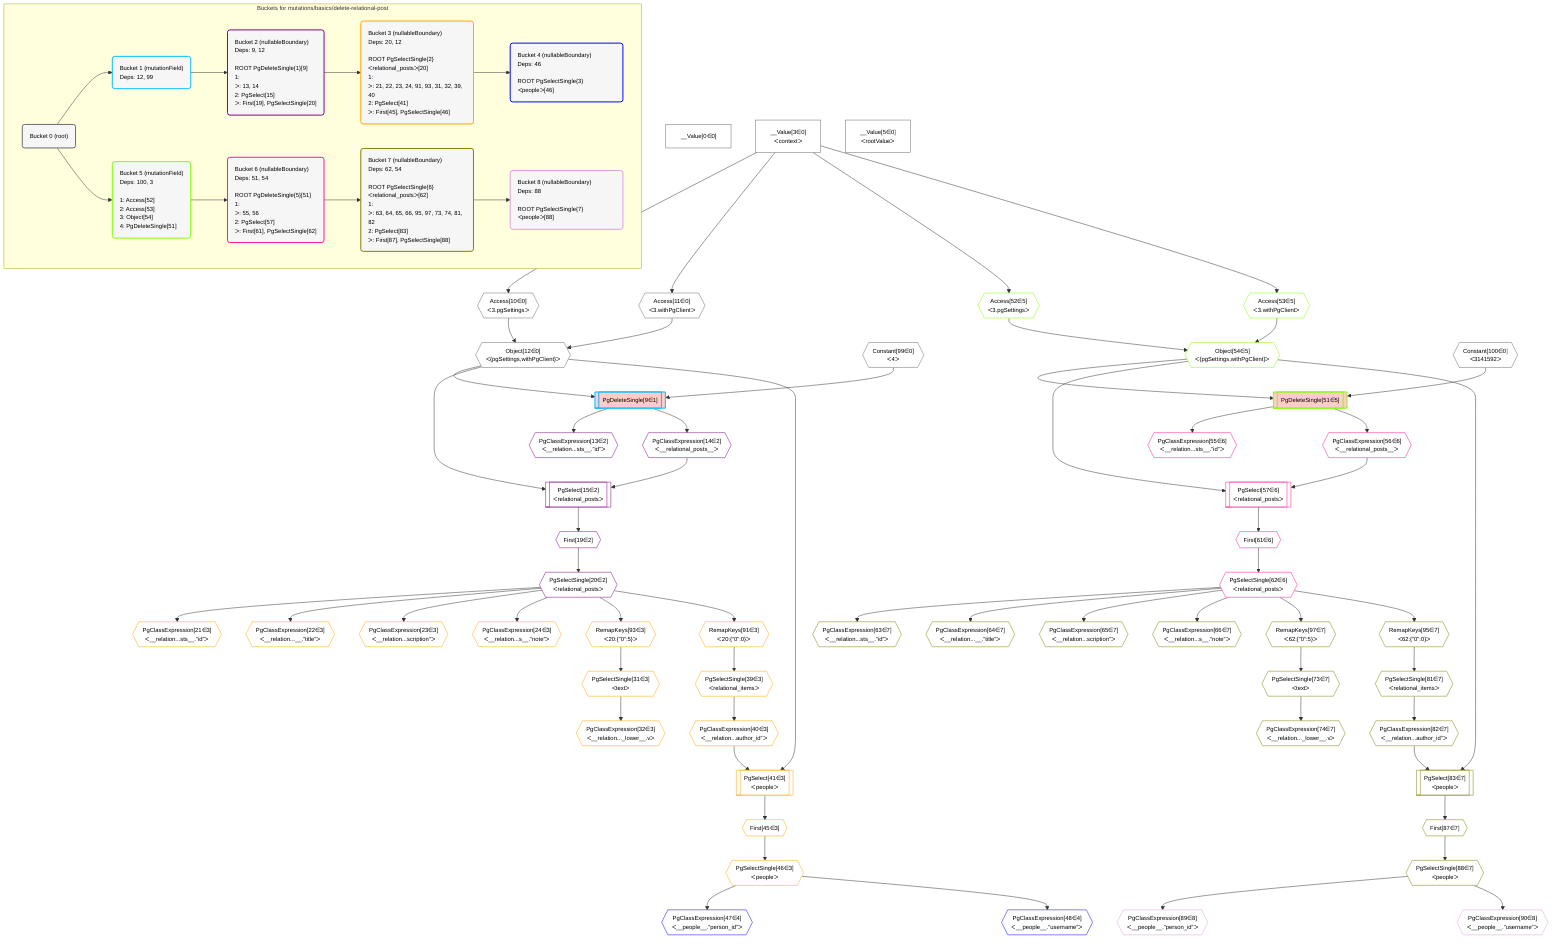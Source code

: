 %%{init: {'themeVariables': { 'fontSize': '12px'}}}%%
graph TD
    classDef path fill:#eee,stroke:#000,color:#000
    classDef plan fill:#fff,stroke-width:1px,color:#000
    classDef itemplan fill:#fff,stroke-width:2px,color:#000
    classDef unbatchedplan fill:#dff,stroke-width:1px,color:#000
    classDef sideeffectplan fill:#fcc,stroke-width:2px,color:#000
    classDef bucket fill:#f6f6f6,color:#000,stroke-width:2px,text-align:left


    %% define steps
    __Value0["__Value[0∈0]"]:::plan
    __Value3["__Value[3∈0]<br />ᐸcontextᐳ"]:::plan
    __Value5["__Value[5∈0]<br />ᐸrootValueᐳ"]:::plan
    Access10{{"Access[10∈0]<br />ᐸ3.pgSettingsᐳ"}}:::plan
    Access11{{"Access[11∈0]<br />ᐸ3.withPgClientᐳ"}}:::plan
    Object12{{"Object[12∈0]<br />ᐸ{pgSettings,withPgClient}ᐳ"}}:::plan
    Constant99{{"Constant[99∈0]<br />ᐸ4ᐳ"}}:::plan
    PgDeleteSingle9[["PgDeleteSingle[9∈1]"]]:::sideeffectplan
    PgClassExpression13{{"PgClassExpression[13∈2]<br />ᐸ__relation...sts__.”id”ᐳ"}}:::plan
    PgClassExpression14{{"PgClassExpression[14∈2]<br />ᐸ__relational_posts__ᐳ"}}:::plan
    PgSelect15[["PgSelect[15∈2]<br />ᐸrelational_postsᐳ"]]:::plan
    First19{{"First[19∈2]"}}:::plan
    PgSelectSingle20{{"PgSelectSingle[20∈2]<br />ᐸrelational_postsᐳ"}}:::plan
    PgClassExpression21{{"PgClassExpression[21∈3]<br />ᐸ__relation...sts__.”id”ᐳ"}}:::plan
    PgClassExpression22{{"PgClassExpression[22∈3]<br />ᐸ__relation...__.”title”ᐳ"}}:::plan
    PgClassExpression23{{"PgClassExpression[23∈3]<br />ᐸ__relation...scription”ᐳ"}}:::plan
    PgClassExpression24{{"PgClassExpression[24∈3]<br />ᐸ__relation...s__.”note”ᐳ"}}:::plan
    RemapKeys93{{"RemapKeys[93∈3]<br />ᐸ20:{”0”:5}ᐳ"}}:::plan
    PgSelectSingle31{{"PgSelectSingle[31∈3]<br />ᐸtextᐳ"}}:::plan
    PgClassExpression32{{"PgClassExpression[32∈3]<br />ᐸ__relation..._lower__.vᐳ"}}:::plan
    RemapKeys91{{"RemapKeys[91∈3]<br />ᐸ20:{”0”:0}ᐳ"}}:::plan
    PgSelectSingle39{{"PgSelectSingle[39∈3]<br />ᐸrelational_itemsᐳ"}}:::plan
    PgClassExpression40{{"PgClassExpression[40∈3]<br />ᐸ__relation...author_id”ᐳ"}}:::plan
    PgSelect41[["PgSelect[41∈3]<br />ᐸpeopleᐳ"]]:::plan
    First45{{"First[45∈3]"}}:::plan
    PgSelectSingle46{{"PgSelectSingle[46∈3]<br />ᐸpeopleᐳ"}}:::plan
    PgClassExpression47{{"PgClassExpression[47∈4]<br />ᐸ__people__.”person_id”ᐳ"}}:::plan
    PgClassExpression48{{"PgClassExpression[48∈4]<br />ᐸ__people__.”username”ᐳ"}}:::plan
    Access52{{"Access[52∈5]<br />ᐸ3.pgSettingsᐳ"}}:::plan
    Access53{{"Access[53∈5]<br />ᐸ3.withPgClientᐳ"}}:::plan
    Object54{{"Object[54∈5]<br />ᐸ{pgSettings,withPgClient}ᐳ"}}:::plan
    Constant100{{"Constant[100∈0]<br />ᐸ3141592ᐳ"}}:::plan
    PgDeleteSingle51[["PgDeleteSingle[51∈5]"]]:::sideeffectplan
    PgClassExpression55{{"PgClassExpression[55∈6]<br />ᐸ__relation...sts__.”id”ᐳ"}}:::plan
    PgClassExpression56{{"PgClassExpression[56∈6]<br />ᐸ__relational_posts__ᐳ"}}:::plan
    PgSelect57[["PgSelect[57∈6]<br />ᐸrelational_postsᐳ"]]:::plan
    First61{{"First[61∈6]"}}:::plan
    PgSelectSingle62{{"PgSelectSingle[62∈6]<br />ᐸrelational_postsᐳ"}}:::plan
    PgClassExpression63{{"PgClassExpression[63∈7]<br />ᐸ__relation...sts__.”id”ᐳ"}}:::plan
    PgClassExpression64{{"PgClassExpression[64∈7]<br />ᐸ__relation...__.”title”ᐳ"}}:::plan
    PgClassExpression65{{"PgClassExpression[65∈7]<br />ᐸ__relation...scription”ᐳ"}}:::plan
    PgClassExpression66{{"PgClassExpression[66∈7]<br />ᐸ__relation...s__.”note”ᐳ"}}:::plan
    RemapKeys97{{"RemapKeys[97∈7]<br />ᐸ62:{”0”:5}ᐳ"}}:::plan
    PgSelectSingle73{{"PgSelectSingle[73∈7]<br />ᐸtextᐳ"}}:::plan
    PgClassExpression74{{"PgClassExpression[74∈7]<br />ᐸ__relation..._lower__.vᐳ"}}:::plan
    RemapKeys95{{"RemapKeys[95∈7]<br />ᐸ62:{”0”:0}ᐳ"}}:::plan
    PgSelectSingle81{{"PgSelectSingle[81∈7]<br />ᐸrelational_itemsᐳ"}}:::plan
    PgClassExpression82{{"PgClassExpression[82∈7]<br />ᐸ__relation...author_id”ᐳ"}}:::plan
    PgSelect83[["PgSelect[83∈7]<br />ᐸpeopleᐳ"]]:::plan
    First87{{"First[87∈7]"}}:::plan
    PgSelectSingle88{{"PgSelectSingle[88∈7]<br />ᐸpeopleᐳ"}}:::plan
    PgClassExpression89{{"PgClassExpression[89∈8]<br />ᐸ__people__.”person_id”ᐳ"}}:::plan
    PgClassExpression90{{"PgClassExpression[90∈8]<br />ᐸ__people__.”username”ᐳ"}}:::plan

    %% plan dependencies
    __Value3 --> Access10
    __Value3 --> Access11
    Access10 & Access11 --> Object12
    Object12 & Constant99 --> PgDeleteSingle9
    PgDeleteSingle9 --> PgClassExpression13
    PgDeleteSingle9 --> PgClassExpression14
    Object12 & PgClassExpression14 --> PgSelect15
    PgSelect15 --> First19
    First19 --> PgSelectSingle20
    PgSelectSingle20 --> PgClassExpression21
    PgSelectSingle20 --> PgClassExpression22
    PgSelectSingle20 --> PgClassExpression23
    PgSelectSingle20 --> PgClassExpression24
    PgSelectSingle20 --> RemapKeys93
    RemapKeys93 --> PgSelectSingle31
    PgSelectSingle31 --> PgClassExpression32
    PgSelectSingle20 --> RemapKeys91
    RemapKeys91 --> PgSelectSingle39
    PgSelectSingle39 --> PgClassExpression40
    Object12 & PgClassExpression40 --> PgSelect41
    PgSelect41 --> First45
    First45 --> PgSelectSingle46
    PgSelectSingle46 --> PgClassExpression47
    PgSelectSingle46 --> PgClassExpression48
    __Value3 --> Access52
    __Value3 --> Access53
    Access52 & Access53 --> Object54
    Object54 & Constant100 --> PgDeleteSingle51
    PgDeleteSingle51 --> PgClassExpression55
    PgDeleteSingle51 --> PgClassExpression56
    Object54 & PgClassExpression56 --> PgSelect57
    PgSelect57 --> First61
    First61 --> PgSelectSingle62
    PgSelectSingle62 --> PgClassExpression63
    PgSelectSingle62 --> PgClassExpression64
    PgSelectSingle62 --> PgClassExpression65
    PgSelectSingle62 --> PgClassExpression66
    PgSelectSingle62 --> RemapKeys97
    RemapKeys97 --> PgSelectSingle73
    PgSelectSingle73 --> PgClassExpression74
    PgSelectSingle62 --> RemapKeys95
    RemapKeys95 --> PgSelectSingle81
    PgSelectSingle81 --> PgClassExpression82
    Object54 & PgClassExpression82 --> PgSelect83
    PgSelect83 --> First87
    First87 --> PgSelectSingle88
    PgSelectSingle88 --> PgClassExpression89
    PgSelectSingle88 --> PgClassExpression90

    subgraph "Buckets for mutations/basics/delete-relational-post"
    Bucket0("Bucket 0 (root)"):::bucket
    classDef bucket0 stroke:#696969
    class Bucket0,__Value0,__Value3,__Value5,Access10,Access11,Object12,Constant99,Constant100 bucket0
    Bucket1("Bucket 1 (mutationField)<br />Deps: 12, 99"):::bucket
    classDef bucket1 stroke:#00bfff
    class Bucket1,PgDeleteSingle9 bucket1
    Bucket2("Bucket 2 (nullableBoundary)<br />Deps: 9, 12<br /><br />ROOT PgDeleteSingle{1}[9]<br />1: <br />ᐳ: 13, 14<br />2: PgSelect[15]<br />ᐳ: First[19], PgSelectSingle[20]"):::bucket
    classDef bucket2 stroke:#7f007f
    class Bucket2,PgClassExpression13,PgClassExpression14,PgSelect15,First19,PgSelectSingle20 bucket2
    Bucket3("Bucket 3 (nullableBoundary)<br />Deps: 20, 12<br /><br />ROOT PgSelectSingle{2}ᐸrelational_postsᐳ[20]<br />1: <br />ᐳ: 21, 22, 23, 24, 91, 93, 31, 32, 39, 40<br />2: PgSelect[41]<br />ᐳ: First[45], PgSelectSingle[46]"):::bucket
    classDef bucket3 stroke:#ffa500
    class Bucket3,PgClassExpression21,PgClassExpression22,PgClassExpression23,PgClassExpression24,PgSelectSingle31,PgClassExpression32,PgSelectSingle39,PgClassExpression40,PgSelect41,First45,PgSelectSingle46,RemapKeys91,RemapKeys93 bucket3
    Bucket4("Bucket 4 (nullableBoundary)<br />Deps: 46<br /><br />ROOT PgSelectSingle{3}ᐸpeopleᐳ[46]"):::bucket
    classDef bucket4 stroke:#0000ff
    class Bucket4,PgClassExpression47,PgClassExpression48 bucket4
    Bucket5("Bucket 5 (mutationField)<br />Deps: 100, 3<br /><br />1: Access[52]<br />2: Access[53]<br />3: Object[54]<br />4: PgDeleteSingle[51]"):::bucket
    classDef bucket5 stroke:#7fff00
    class Bucket5,PgDeleteSingle51,Access52,Access53,Object54 bucket5
    Bucket6("Bucket 6 (nullableBoundary)<br />Deps: 51, 54<br /><br />ROOT PgDeleteSingle{5}[51]<br />1: <br />ᐳ: 55, 56<br />2: PgSelect[57]<br />ᐳ: First[61], PgSelectSingle[62]"):::bucket
    classDef bucket6 stroke:#ff1493
    class Bucket6,PgClassExpression55,PgClassExpression56,PgSelect57,First61,PgSelectSingle62 bucket6
    Bucket7("Bucket 7 (nullableBoundary)<br />Deps: 62, 54<br /><br />ROOT PgSelectSingle{6}ᐸrelational_postsᐳ[62]<br />1: <br />ᐳ: 63, 64, 65, 66, 95, 97, 73, 74, 81, 82<br />2: PgSelect[83]<br />ᐳ: First[87], PgSelectSingle[88]"):::bucket
    classDef bucket7 stroke:#808000
    class Bucket7,PgClassExpression63,PgClassExpression64,PgClassExpression65,PgClassExpression66,PgSelectSingle73,PgClassExpression74,PgSelectSingle81,PgClassExpression82,PgSelect83,First87,PgSelectSingle88,RemapKeys95,RemapKeys97 bucket7
    Bucket8("Bucket 8 (nullableBoundary)<br />Deps: 88<br /><br />ROOT PgSelectSingle{7}ᐸpeopleᐳ[88]"):::bucket
    classDef bucket8 stroke:#dda0dd
    class Bucket8,PgClassExpression89,PgClassExpression90 bucket8
    Bucket0 --> Bucket1 & Bucket5
    Bucket1 --> Bucket2
    Bucket2 --> Bucket3
    Bucket3 --> Bucket4
    Bucket5 --> Bucket6
    Bucket6 --> Bucket7
    Bucket7 --> Bucket8
    end
